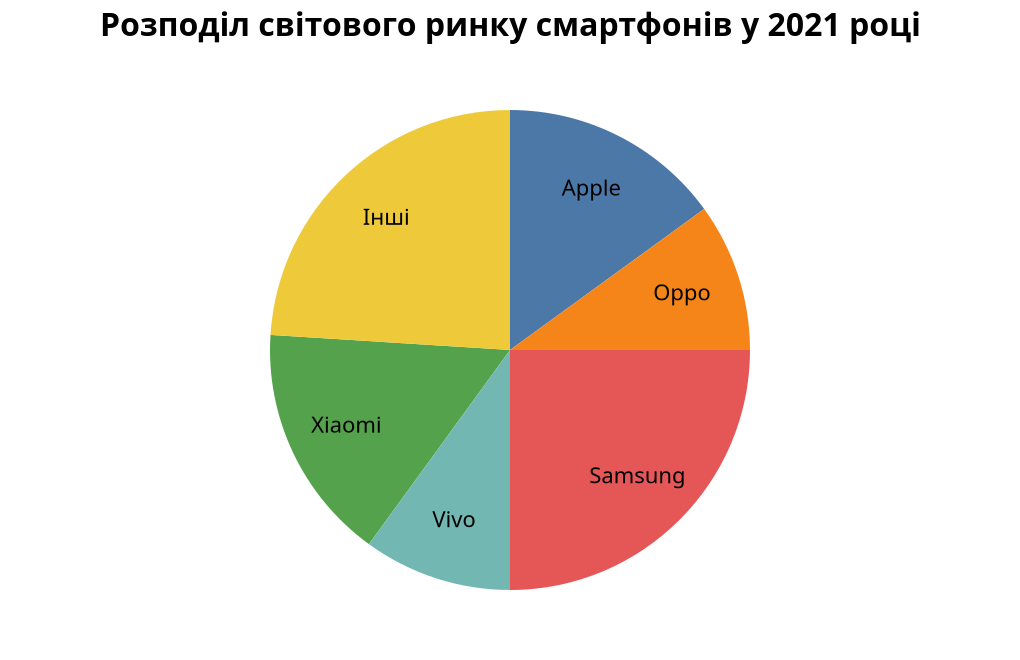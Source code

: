 {
    "$schema": "https://vega.github.io/schema/vega-lite/v5.json",
    "title": {
      "text": "Розподіл світового ринку смартфонів у 2021 році",
      "fontSize": 16,
      "fontWeight": "bold"
    },
    "config": {
      "legend": {
        "labelFontSize": 11,
        "titleFontSize": 12,
        "titleFontWeight": "bold"
      }
    },
    "width": 500, "height": 300,
    "data": {
      "values": [
        {"brand": "Samsung", "share": 25},
        {"brand": "Xiaomi", "share": 16},
        {"brand": "Apple", "share": 15},
        {"brand": "Oppo", "share": 10},
        {"brand": "Vivo", "share": 10},
        {"brand": "Інші", "share": 24}
      ]
    },
    "encoding": {
      "theta": {"field": "share", "type": "quantitative", "stack": true},
      "color": {"field": "brand", "type": "nominal", "legend": null}
    },
    "layer": [{
      "mark": {"type": "arc", "outerRadius": 120}
    }, {
      "mark": {"type": "text", "radius": 90},
      "encoding": {
        "text": {"field": "brand", "type": "nominal"},
        "color": {"value": "black"}
      }
    }]
}
